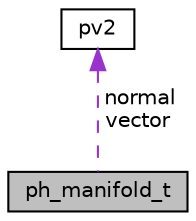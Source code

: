 digraph "ph_manifold_t"
{
 // LATEX_PDF_SIZE
  edge [fontname="Helvetica",fontsize="10",labelfontname="Helvetica",labelfontsize="10"];
  node [fontname="Helvetica",fontsize="10",shape=record];
  Node1 [label="ph_manifold_t",height=0.2,width=0.4,color="black", fillcolor="grey75", style="filled", fontcolor="black",tooltip="A collision manifold Provides information about a collision. Normals always point from shape 1 to sha..."];
  Node2 -> Node1 [dir="back",color="darkorchid3",fontsize="10",style="dashed",label=" normal\nvector" ,fontname="Helvetica"];
  Node2 [label="pv2",height=0.2,width=0.4,color="black", fillcolor="white", style="filled",URL="$structpv2.html",tooltip="A 2D vector."];
}
